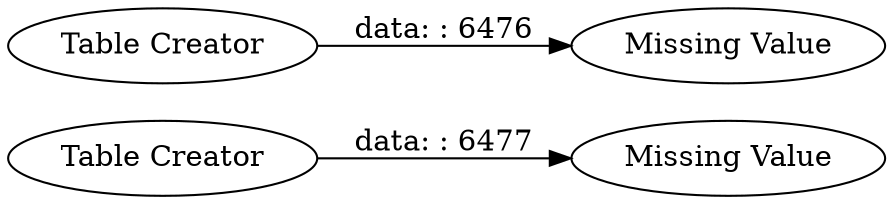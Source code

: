 digraph {
	"685319463529658806_220" [label="Missing Value"]
	"685319463529658806_219" [label="Missing Value"]
	"685319463529658806_218" [label="Table Creator"]
	"685319463529658806_221" [label="Table Creator"]
	"685319463529658806_218" -> "685319463529658806_219" [label="data: : 6476"]
	"685319463529658806_221" -> "685319463529658806_220" [label="data: : 6477"]
	rankdir=LR
}
